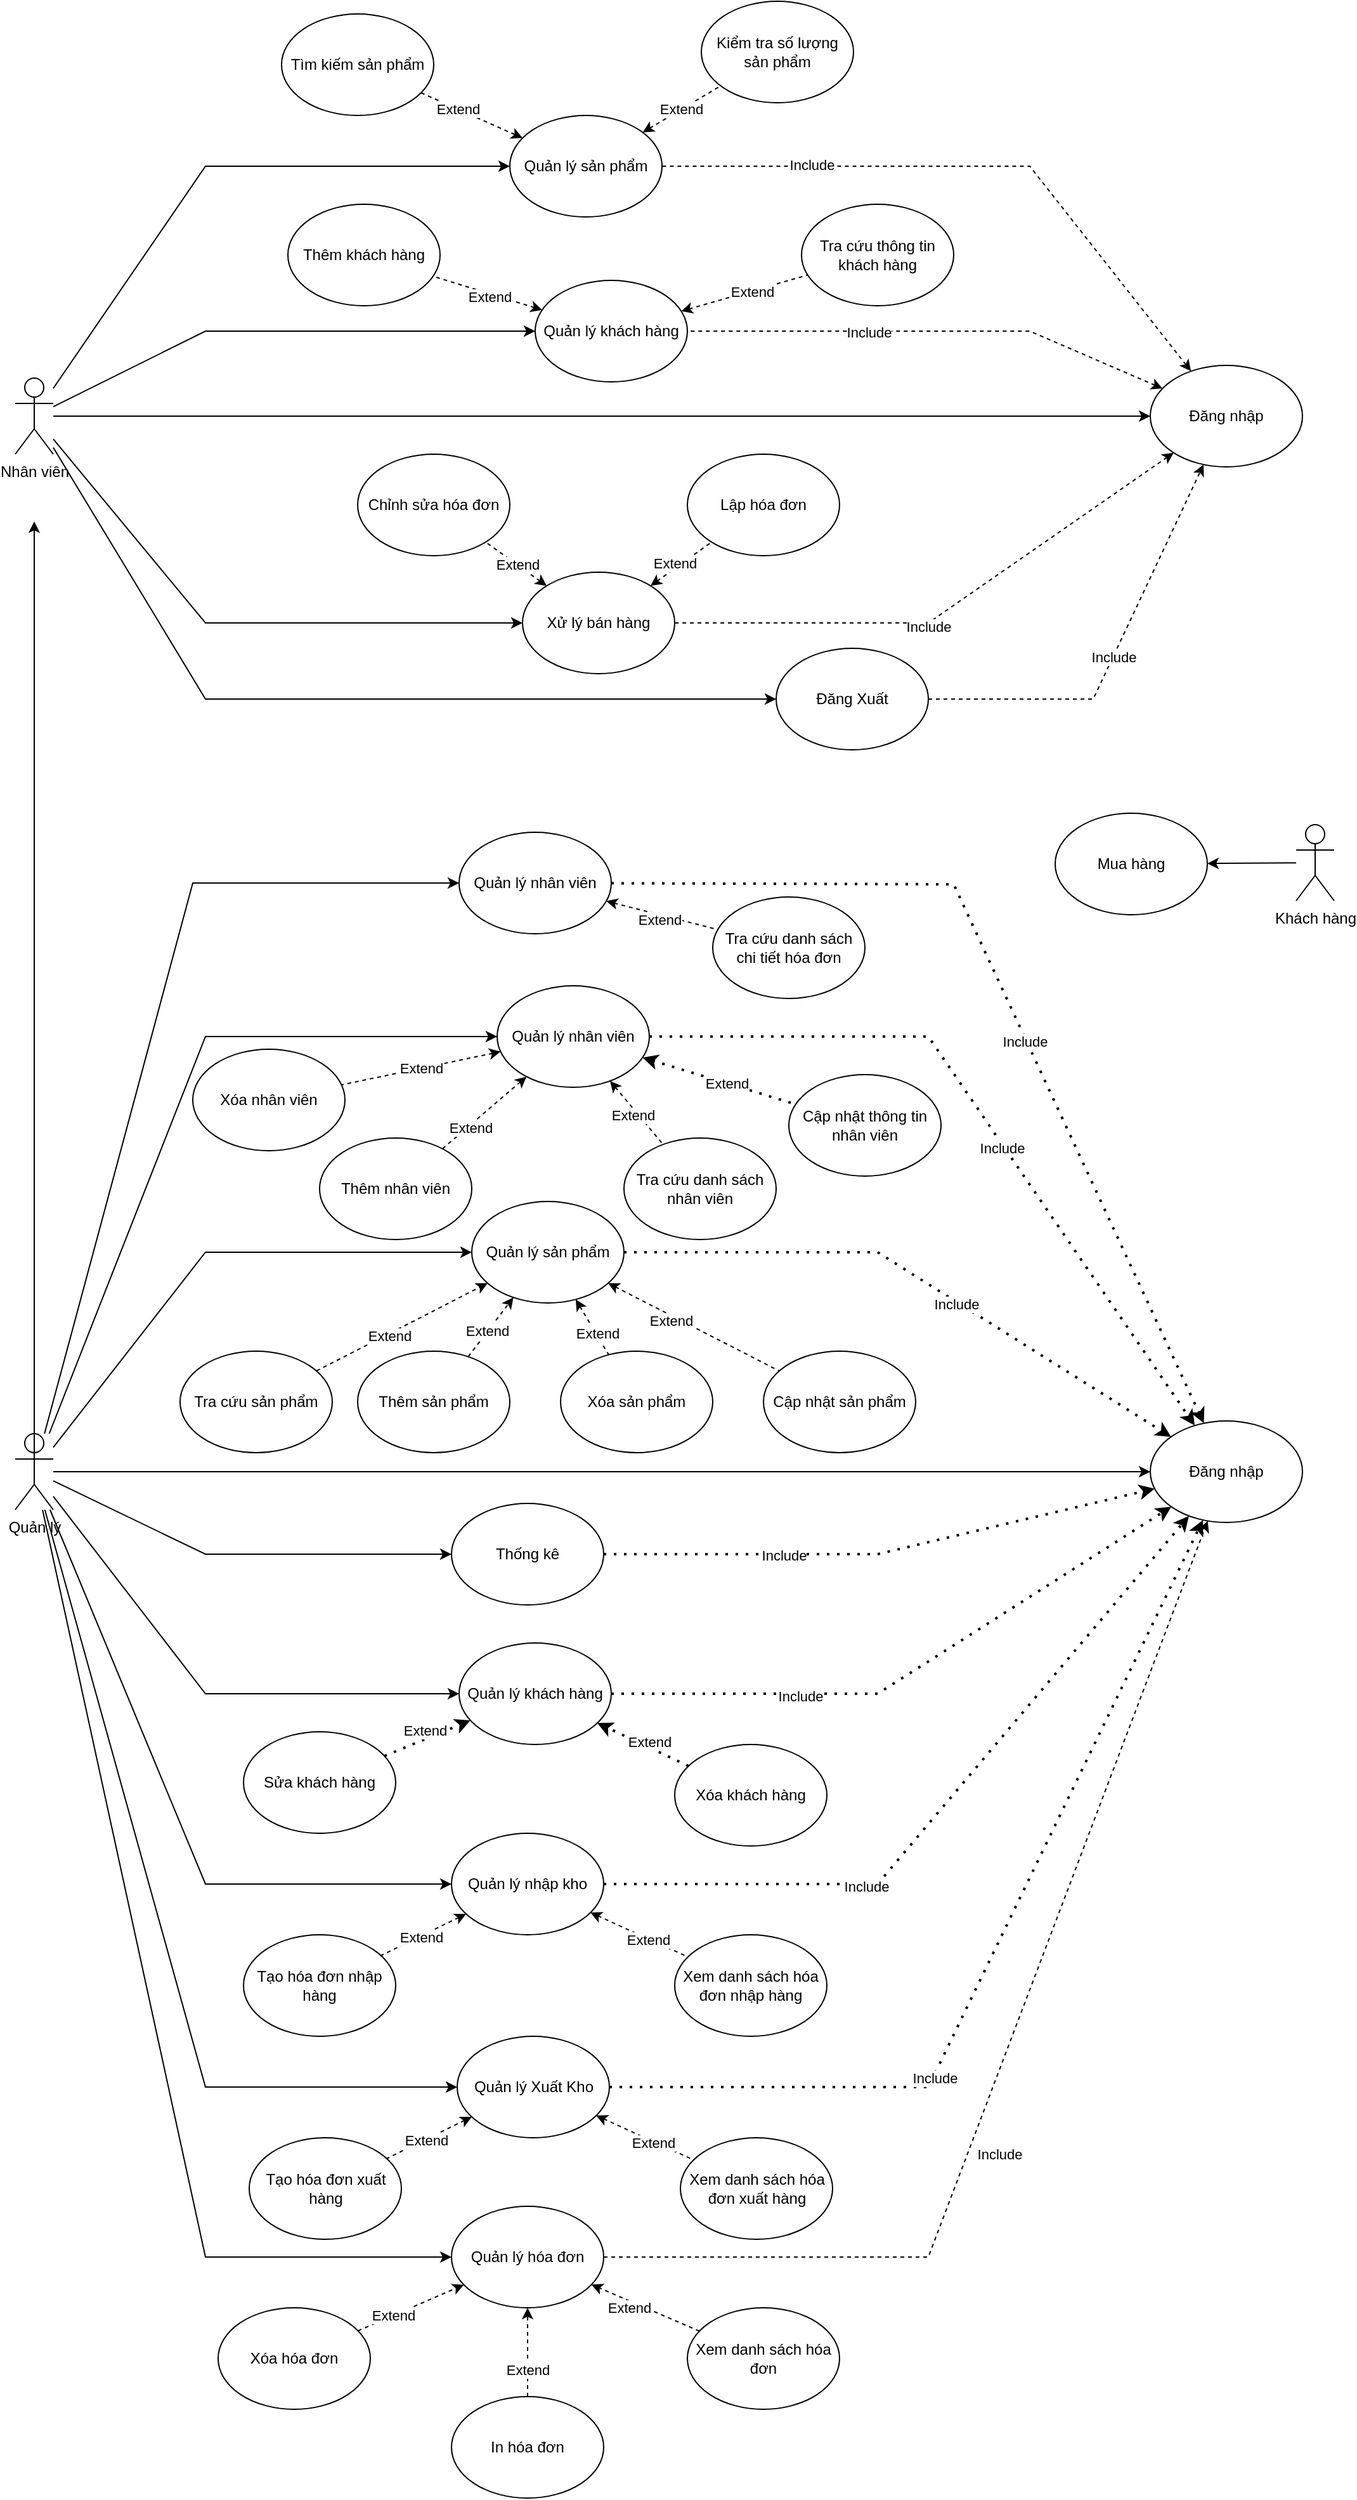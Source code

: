 <mxfile version="26.0.4">
  <diagram name="Page-1" id="F_bl2N8eSsj7aJy99ByN">
    <mxGraphModel dx="4300" dy="3170" grid="1" gridSize="10" guides="1" tooltips="1" connect="1" arrows="1" fold="1" page="1" pageScale="1" pageWidth="850" pageHeight="1100" math="0" shadow="0">
      <root>
        <mxCell id="0" />
        <mxCell id="1" parent="0" />
        <mxCell id="1cnDnwMwc_Qfs5VOHH6G-1" value="Nhân viên" style="shape=umlActor;verticalLabelPosition=bottom;verticalAlign=top;html=1;outlineConnect=0;" parent="1" vertex="1">
          <mxGeometry x="90" y="7" width="30" height="60" as="geometry" />
        </mxCell>
        <mxCell id="1cnDnwMwc_Qfs5VOHH6G-2" value="Quản lý" style="shape=umlActor;verticalLabelPosition=bottom;verticalAlign=top;html=1;outlineConnect=0;" parent="1" vertex="1">
          <mxGeometry x="90" y="839" width="30" height="60" as="geometry" />
        </mxCell>
        <mxCell id="1cnDnwMwc_Qfs5VOHH6G-3" value="Đăng nhập" style="ellipse;whiteSpace=wrap;html=1;" parent="1" vertex="1">
          <mxGeometry x="985" y="-3" width="120" height="80" as="geometry" />
        </mxCell>
        <mxCell id="1cnDnwMwc_Qfs5VOHH6G-4" value="Đăng Xuất" style="ellipse;whiteSpace=wrap;html=1;" parent="1" vertex="1">
          <mxGeometry x="690" y="220" width="120" height="80" as="geometry" />
        </mxCell>
        <mxCell id="1cnDnwMwc_Qfs5VOHH6G-5" value="" style="endArrow=classic;html=1;rounded=0;" parent="1" edge="1">
          <mxGeometry width="50" height="50" relative="1" as="geometry">
            <mxPoint x="105" y="880" as="sourcePoint" />
            <mxPoint x="105" y="120" as="targetPoint" />
          </mxGeometry>
        </mxCell>
        <mxCell id="1cnDnwMwc_Qfs5VOHH6G-6" value="" style="endArrow=classic;html=1;rounded=0;" parent="1" source="1cnDnwMwc_Qfs5VOHH6G-1" target="1cnDnwMwc_Qfs5VOHH6G-3" edge="1">
          <mxGeometry width="50" height="50" relative="1" as="geometry">
            <mxPoint x="180" y="160" as="sourcePoint" />
            <mxPoint x="870.972" y="7.169" as="targetPoint" />
            <Array as="points" />
          </mxGeometry>
        </mxCell>
        <mxCell id="1cnDnwMwc_Qfs5VOHH6G-7" value="" style="endArrow=classic;html=1;rounded=0;" parent="1" source="1cnDnwMwc_Qfs5VOHH6G-1" target="1cnDnwMwc_Qfs5VOHH6G-4" edge="1">
          <mxGeometry width="50" height="50" relative="1" as="geometry">
            <mxPoint x="150" y="210" as="sourcePoint" />
            <mxPoint x="202.591" y="170.432" as="targetPoint" />
            <Array as="points">
              <mxPoint x="240" y="260" />
            </Array>
          </mxGeometry>
        </mxCell>
        <mxCell id="1cnDnwMwc_Qfs5VOHH6G-8" value="Quản lý sản phẩm" style="ellipse;whiteSpace=wrap;html=1;" parent="1" vertex="1">
          <mxGeometry x="480" y="-200" width="120" height="80" as="geometry" />
        </mxCell>
        <mxCell id="1cnDnwMwc_Qfs5VOHH6G-9" value="" style="endArrow=classic;html=1;rounded=0;" parent="1" source="1cnDnwMwc_Qfs5VOHH6G-1" target="1cnDnwMwc_Qfs5VOHH6G-8" edge="1">
          <mxGeometry width="50" height="50" relative="1" as="geometry">
            <mxPoint x="130" y="106" as="sourcePoint" />
            <mxPoint x="344" y="54" as="targetPoint" />
            <Array as="points">
              <mxPoint x="240" y="-160" />
            </Array>
          </mxGeometry>
        </mxCell>
        <mxCell id="1cnDnwMwc_Qfs5VOHH6G-10" value="Tìm kiếm sản phẩm" style="ellipse;whiteSpace=wrap;html=1;" parent="1" vertex="1">
          <mxGeometry x="300" y="-280" width="120" height="80" as="geometry" />
        </mxCell>
        <mxCell id="1cnDnwMwc_Qfs5VOHH6G-11" value="Kiểm tra số lượng sản phẩm" style="ellipse;whiteSpace=wrap;html=1;" parent="1" vertex="1">
          <mxGeometry x="631" y="-290" width="120" height="80" as="geometry" />
        </mxCell>
        <mxCell id="1cnDnwMwc_Qfs5VOHH6G-13" value="" style="endArrow=classic;dashed=1;html=1;rounded=0;startArrow=none;startFill=0;endFill=1;" parent="1" source="1cnDnwMwc_Qfs5VOHH6G-10" target="1cnDnwMwc_Qfs5VOHH6G-8" edge="1">
          <mxGeometry width="50" height="50" relative="1" as="geometry">
            <mxPoint x="220" y="-124" as="sourcePoint" />
            <mxPoint x="270" y="-174" as="targetPoint" />
          </mxGeometry>
        </mxCell>
        <mxCell id="k7li9HVvWUcfOC_udOQU-1" value="Extend" style="edgeLabel;html=1;align=center;verticalAlign=middle;resizable=0;points=[];" parent="1cnDnwMwc_Qfs5VOHH6G-13" vertex="1" connectable="0">
          <mxGeometry x="-0.319" relative="1" as="geometry">
            <mxPoint x="1" as="offset" />
          </mxGeometry>
        </mxCell>
        <mxCell id="1cnDnwMwc_Qfs5VOHH6G-14" value="Extend" style="endArrow=none;dashed=1;html=1;rounded=0;startArrow=classic;startFill=1;" parent="1" source="1cnDnwMwc_Qfs5VOHH6G-8" target="1cnDnwMwc_Qfs5VOHH6G-11" edge="1">
          <mxGeometry x="-0.013" width="50" height="50" relative="1" as="geometry">
            <mxPoint x="460" y="-194" as="sourcePoint" />
            <mxPoint x="610.927" y="-392.052" as="targetPoint" />
            <mxPoint as="offset" />
          </mxGeometry>
        </mxCell>
        <mxCell id="1cnDnwMwc_Qfs5VOHH6G-15" value="Quản lý khách hàng" style="ellipse;whiteSpace=wrap;html=1;" parent="1" vertex="1">
          <mxGeometry x="500" y="-70" width="120" height="80" as="geometry" />
        </mxCell>
        <mxCell id="1cnDnwMwc_Qfs5VOHH6G-16" value="" style="endArrow=classic;html=1;rounded=0;" parent="1" source="1cnDnwMwc_Qfs5VOHH6G-1" target="1cnDnwMwc_Qfs5VOHH6G-15" edge="1">
          <mxGeometry width="50" height="50" relative="1" as="geometry">
            <mxPoint x="280" y="30" as="sourcePoint" />
            <mxPoint x="330" y="-20" as="targetPoint" />
            <Array as="points">
              <mxPoint x="240" y="-30" />
            </Array>
          </mxGeometry>
        </mxCell>
        <mxCell id="1cnDnwMwc_Qfs5VOHH6G-17" value="Xử lý bán hàng" style="ellipse;whiteSpace=wrap;html=1;" parent="1" vertex="1">
          <mxGeometry x="490" y="160" width="120" height="80" as="geometry" />
        </mxCell>
        <mxCell id="1cnDnwMwc_Qfs5VOHH6G-18" value="" style="endArrow=classic;html=1;rounded=0;" parent="1" source="1cnDnwMwc_Qfs5VOHH6G-1" target="1cnDnwMwc_Qfs5VOHH6G-17" edge="1">
          <mxGeometry width="50" height="50" relative="1" as="geometry">
            <mxPoint x="350" y="50" as="sourcePoint" />
            <mxPoint x="400" as="targetPoint" />
            <Array as="points">
              <mxPoint x="240" y="200" />
            </Array>
          </mxGeometry>
        </mxCell>
        <mxCell id="1cnDnwMwc_Qfs5VOHH6G-19" value="Thêm khách hàng" style="ellipse;whiteSpace=wrap;html=1;" parent="1" vertex="1">
          <mxGeometry x="305" y="-130" width="120" height="80" as="geometry" />
        </mxCell>
        <mxCell id="1cnDnwMwc_Qfs5VOHH6G-20" value="" style="endArrow=none;dashed=1;html=1;rounded=0;startArrow=classic;startFill=1;" parent="1" source="1cnDnwMwc_Qfs5VOHH6G-15" target="1cnDnwMwc_Qfs5VOHH6G-19" edge="1">
          <mxGeometry width="50" height="50" relative="1" as="geometry">
            <mxPoint x="640" y="-124" as="sourcePoint" />
            <mxPoint x="710.711" y="-174" as="targetPoint" />
          </mxGeometry>
        </mxCell>
        <mxCell id="k7li9HVvWUcfOC_udOQU-4" value="Extend" style="edgeLabel;html=1;align=center;verticalAlign=middle;resizable=0;points=[];" parent="1cnDnwMwc_Qfs5VOHH6G-20" vertex="1" connectable="0">
          <mxGeometry x="-0.042" y="2" relative="1" as="geometry">
            <mxPoint as="offset" />
          </mxGeometry>
        </mxCell>
        <mxCell id="1cnDnwMwc_Qfs5VOHH6G-21" value="Tra cứu thông tin khách hàng" style="ellipse;whiteSpace=wrap;html=1;" parent="1" vertex="1">
          <mxGeometry x="710" y="-130" width="120" height="80" as="geometry" />
        </mxCell>
        <mxCell id="1cnDnwMwc_Qfs5VOHH6G-23" value="" style="endArrow=none;dashed=1;html=1;rounded=0;startArrow=classic;startFill=1;" parent="1" source="1cnDnwMwc_Qfs5VOHH6G-15" target="1cnDnwMwc_Qfs5VOHH6G-21" edge="1">
          <mxGeometry width="50" height="50" relative="1" as="geometry">
            <mxPoint x="520" y="-64" as="sourcePoint" />
            <mxPoint x="570" y="-114" as="targetPoint" />
          </mxGeometry>
        </mxCell>
        <mxCell id="k7li9HVvWUcfOC_udOQU-3" value="Extend" style="edgeLabel;html=1;align=center;verticalAlign=middle;resizable=0;points=[];" parent="1cnDnwMwc_Qfs5VOHH6G-23" vertex="1" connectable="0">
          <mxGeometry x="0.106" relative="1" as="geometry">
            <mxPoint as="offset" />
          </mxGeometry>
        </mxCell>
        <mxCell id="1cnDnwMwc_Qfs5VOHH6G-24" value="Lập hóa đơn" style="ellipse;whiteSpace=wrap;html=1;" parent="1" vertex="1">
          <mxGeometry x="620" y="67" width="120" height="80" as="geometry" />
        </mxCell>
        <mxCell id="1cnDnwMwc_Qfs5VOHH6G-25" value="" style="endArrow=none;dashed=1;html=1;rounded=0;startArrow=classic;startFill=1;" parent="1" source="1cnDnwMwc_Qfs5VOHH6G-17" target="1cnDnwMwc_Qfs5VOHH6G-24" edge="1">
          <mxGeometry width="50" height="50" relative="1" as="geometry">
            <mxPoint x="700.001" y="-67.46" as="sourcePoint" />
            <mxPoint x="639.37" y="-14" as="targetPoint" />
          </mxGeometry>
        </mxCell>
        <mxCell id="k7li9HVvWUcfOC_udOQU-5" value="Extend" style="edgeLabel;html=1;align=center;verticalAlign=middle;resizable=0;points=[];" parent="1cnDnwMwc_Qfs5VOHH6G-25" vertex="1" connectable="0">
          <mxGeometry x="-0.142" y="4" relative="1" as="geometry">
            <mxPoint as="offset" />
          </mxGeometry>
        </mxCell>
        <mxCell id="1cnDnwMwc_Qfs5VOHH6G-26" value="Chỉnh sửa hóa đơn" style="ellipse;whiteSpace=wrap;html=1;" parent="1" vertex="1">
          <mxGeometry x="360" y="67" width="120" height="80" as="geometry" />
        </mxCell>
        <mxCell id="1cnDnwMwc_Qfs5VOHH6G-27" value="" style="endArrow=none;dashed=1;html=1;rounded=0;startArrow=classic;startFill=1;" parent="1" source="1cnDnwMwc_Qfs5VOHH6G-17" target="1cnDnwMwc_Qfs5VOHH6G-26" edge="1">
          <mxGeometry width="50" height="50" relative="1" as="geometry">
            <mxPoint x="680" y="40" as="sourcePoint" />
            <mxPoint x="665.201" y="138.968" as="targetPoint" />
          </mxGeometry>
        </mxCell>
        <mxCell id="k7li9HVvWUcfOC_udOQU-6" value="Extend" style="edgeLabel;html=1;align=center;verticalAlign=middle;resizable=0;points=[];" parent="1cnDnwMwc_Qfs5VOHH6G-27" vertex="1" connectable="0">
          <mxGeometry x="-0.045" relative="1" as="geometry">
            <mxPoint as="offset" />
          </mxGeometry>
        </mxCell>
        <mxCell id="1cnDnwMwc_Qfs5VOHH6G-28" value="" style="endArrow=none;dashed=1;html=1;rounded=0;startArrow=classic;startFill=1;" parent="1" source="1cnDnwMwc_Qfs5VOHH6G-3" target="1cnDnwMwc_Qfs5VOHH6G-8" edge="1">
          <mxGeometry width="50" height="50" relative="1" as="geometry">
            <mxPoint x="894" y="-45" as="sourcePoint" />
            <mxPoint x="480" y="-64" as="targetPoint" />
            <Array as="points">
              <mxPoint x="890" y="-160" />
            </Array>
          </mxGeometry>
        </mxCell>
        <mxCell id="k7li9HVvWUcfOC_udOQU-43" value="Include" style="edgeLabel;html=1;align=center;verticalAlign=middle;resizable=0;points=[];" parent="1cnDnwMwc_Qfs5VOHH6G-28" vertex="1" connectable="0">
          <mxGeometry x="0.523" y="-1" relative="1" as="geometry">
            <mxPoint as="offset" />
          </mxGeometry>
        </mxCell>
        <mxCell id="1cnDnwMwc_Qfs5VOHH6G-29" value="" style="endArrow=none;dashed=1;html=1;rounded=0;startArrow=classic;startFill=1;" parent="1" source="1cnDnwMwc_Qfs5VOHH6G-3" target="1cnDnwMwc_Qfs5VOHH6G-15" edge="1">
          <mxGeometry width="50" height="50" relative="1" as="geometry">
            <mxPoint x="870.021" y="-65.052" as="sourcePoint" />
            <mxPoint x="570" y="-94" as="targetPoint" />
            <Array as="points">
              <mxPoint x="890" y="-30" />
            </Array>
          </mxGeometry>
        </mxCell>
        <mxCell id="k7li9HVvWUcfOC_udOQU-42" value="Include" style="edgeLabel;html=1;align=center;verticalAlign=middle;resizable=0;points=[];" parent="1cnDnwMwc_Qfs5VOHH6G-29" vertex="1" connectable="0">
          <mxGeometry x="0.257" y="1" relative="1" as="geometry">
            <mxPoint as="offset" />
          </mxGeometry>
        </mxCell>
        <mxCell id="1cnDnwMwc_Qfs5VOHH6G-30" value="" style="endArrow=none;dashed=1;html=1;rounded=0;endFill=0;startArrow=classic;startFill=1;" parent="1" source="1cnDnwMwc_Qfs5VOHH6G-3" target="1cnDnwMwc_Qfs5VOHH6G-17" edge="1">
          <mxGeometry width="50" height="50" relative="1" as="geometry">
            <mxPoint x="874.329" y="1.918" as="sourcePoint" />
            <mxPoint x="560" y="-44" as="targetPoint" />
            <Array as="points">
              <mxPoint x="810" y="200" />
            </Array>
          </mxGeometry>
        </mxCell>
        <mxCell id="k7li9HVvWUcfOC_udOQU-44" value="Include" style="edgeLabel;html=1;align=center;verticalAlign=middle;resizable=0;points=[];" parent="1cnDnwMwc_Qfs5VOHH6G-30" vertex="1" connectable="0">
          <mxGeometry x="0.085" y="3" relative="1" as="geometry">
            <mxPoint as="offset" />
          </mxGeometry>
        </mxCell>
        <mxCell id="1cnDnwMwc_Qfs5VOHH6G-31" value="Quản lý sản phẩm" style="ellipse;whiteSpace=wrap;html=1;" parent="1" vertex="1">
          <mxGeometry x="450" y="656" width="120" height="80" as="geometry" />
        </mxCell>
        <mxCell id="1cnDnwMwc_Qfs5VOHH6G-32" value="" style="endArrow=classic;html=1;rounded=0;" parent="1" source="1cnDnwMwc_Qfs5VOHH6G-2" target="1cnDnwMwc_Qfs5VOHH6G-31" edge="1">
          <mxGeometry width="50" height="50" relative="1" as="geometry">
            <mxPoint x="170" y="844" as="sourcePoint" />
            <mxPoint x="220" y="794" as="targetPoint" />
            <Array as="points">
              <mxPoint x="240" y="696" />
            </Array>
          </mxGeometry>
        </mxCell>
        <mxCell id="1cnDnwMwc_Qfs5VOHH6G-34" value="" style="endArrow=classic;html=1;rounded=0;" parent="1" source="1cnDnwMwc_Qfs5VOHH6G-2" target="1cnDnwMwc_Qfs5VOHH6G-45" edge="1">
          <mxGeometry width="50" height="50" relative="1" as="geometry">
            <mxPoint x="270" y="930" as="sourcePoint" />
            <mxPoint x="358.87" y="774.931" as="targetPoint" />
            <Array as="points">
              <mxPoint x="240" y="934" />
            </Array>
          </mxGeometry>
        </mxCell>
        <mxCell id="1cnDnwMwc_Qfs5VOHH6G-35" value="Đăng nhập" style="ellipse;whiteSpace=wrap;html=1;" parent="1" vertex="1">
          <mxGeometry x="985" y="829" width="120" height="80" as="geometry" />
        </mxCell>
        <mxCell id="1cnDnwMwc_Qfs5VOHH6G-36" value="" style="endArrow=classic;html=1;rounded=0;" parent="1" source="1cnDnwMwc_Qfs5VOHH6G-2" target="1cnDnwMwc_Qfs5VOHH6G-35" edge="1">
          <mxGeometry width="50" height="50" relative="1" as="geometry">
            <mxPoint x="140" y="874" as="sourcePoint" />
            <mxPoint x="960" y="869" as="targetPoint" />
            <Array as="points" />
          </mxGeometry>
        </mxCell>
        <mxCell id="1cnDnwMwc_Qfs5VOHH6G-37" value="Thêm sản phẩm" style="ellipse;whiteSpace=wrap;html=1;" parent="1" vertex="1">
          <mxGeometry x="360" y="774" width="120" height="80" as="geometry" />
        </mxCell>
        <mxCell id="1cnDnwMwc_Qfs5VOHH6G-38" value="Xóa sản phẩm" style="ellipse;whiteSpace=wrap;html=1;" parent="1" vertex="1">
          <mxGeometry x="520" y="774" width="120" height="80" as="geometry" />
        </mxCell>
        <mxCell id="1cnDnwMwc_Qfs5VOHH6G-39" value="Cập nhật sản phẩm" style="ellipse;whiteSpace=wrap;html=1;" parent="1" vertex="1">
          <mxGeometry x="680" y="774" width="120" height="80" as="geometry" />
        </mxCell>
        <mxCell id="1cnDnwMwc_Qfs5VOHH6G-40" value="Tra cứu sản phẩm" style="ellipse;whiteSpace=wrap;html=1;" parent="1" vertex="1">
          <mxGeometry x="220" y="774" width="120" height="80" as="geometry" />
        </mxCell>
        <mxCell id="1cnDnwMwc_Qfs5VOHH6G-41" value="" style="endArrow=classic;dashed=1;html=1;rounded=0;endFill=1;" parent="1" source="1cnDnwMwc_Qfs5VOHH6G-40" target="1cnDnwMwc_Qfs5VOHH6G-31" edge="1">
          <mxGeometry width="50" height="50" relative="1" as="geometry">
            <mxPoint x="200" y="774" as="sourcePoint" />
            <mxPoint x="250" y="724" as="targetPoint" />
          </mxGeometry>
        </mxCell>
        <mxCell id="k7li9HVvWUcfOC_udOQU-10" value="Extend" style="edgeLabel;html=1;align=center;verticalAlign=middle;resizable=0;points=[];" parent="1cnDnwMwc_Qfs5VOHH6G-41" vertex="1" connectable="0">
          <mxGeometry x="-0.159" y="-1" relative="1" as="geometry">
            <mxPoint as="offset" />
          </mxGeometry>
        </mxCell>
        <mxCell id="1cnDnwMwc_Qfs5VOHH6G-42" value="" style="endArrow=classic;dashed=1;html=1;rounded=0;endFill=1;" parent="1" source="1cnDnwMwc_Qfs5VOHH6G-37" target="1cnDnwMwc_Qfs5VOHH6G-31" edge="1">
          <mxGeometry width="50" height="50" relative="1" as="geometry">
            <mxPoint x="270" y="684" as="sourcePoint" />
            <mxPoint x="320" y="634" as="targetPoint" />
          </mxGeometry>
        </mxCell>
        <mxCell id="k7li9HVvWUcfOC_udOQU-7" value="Extend" style="edgeLabel;html=1;align=center;verticalAlign=middle;resizable=0;points=[];" parent="1cnDnwMwc_Qfs5VOHH6G-42" vertex="1" connectable="0">
          <mxGeometry x="-0.132" y="1" relative="1" as="geometry">
            <mxPoint as="offset" />
          </mxGeometry>
        </mxCell>
        <mxCell id="1cnDnwMwc_Qfs5VOHH6G-43" value="" style="endArrow=none;dashed=1;html=1;rounded=0;endFill=0;startArrow=classic;startFill=1;" parent="1" source="1cnDnwMwc_Qfs5VOHH6G-31" target="1cnDnwMwc_Qfs5VOHH6G-38" edge="1">
          <mxGeometry width="50" height="50" relative="1" as="geometry">
            <mxPoint x="420" y="564" as="sourcePoint" />
            <mxPoint x="470" y="514" as="targetPoint" />
          </mxGeometry>
        </mxCell>
        <mxCell id="k7li9HVvWUcfOC_udOQU-9" value="Extend" style="edgeLabel;html=1;align=center;verticalAlign=middle;resizable=0;points=[];" parent="1cnDnwMwc_Qfs5VOHH6G-43" vertex="1" connectable="0">
          <mxGeometry x="0.237" y="1" relative="1" as="geometry">
            <mxPoint as="offset" />
          </mxGeometry>
        </mxCell>
        <mxCell id="1cnDnwMwc_Qfs5VOHH6G-44" value="" style="endArrow=none;dashed=1;html=1;rounded=0;endFill=0;startArrow=classic;startFill=1;" parent="1" source="1cnDnwMwc_Qfs5VOHH6G-31" target="1cnDnwMwc_Qfs5VOHH6G-39" edge="1">
          <mxGeometry width="50" height="50" relative="1" as="geometry">
            <mxPoint x="550" y="754" as="sourcePoint" />
            <mxPoint x="600" y="704" as="targetPoint" />
          </mxGeometry>
        </mxCell>
        <mxCell id="k7li9HVvWUcfOC_udOQU-8" value="Extend" style="edgeLabel;html=1;align=center;verticalAlign=middle;resizable=0;points=[];" parent="1cnDnwMwc_Qfs5VOHH6G-44" vertex="1" connectable="0">
          <mxGeometry x="-0.242" y="-4" relative="1" as="geometry">
            <mxPoint as="offset" />
          </mxGeometry>
        </mxCell>
        <mxCell id="1cnDnwMwc_Qfs5VOHH6G-45" value="Thống kê" style="ellipse;whiteSpace=wrap;html=1;" parent="1" vertex="1">
          <mxGeometry x="434" y="894" width="120" height="80" as="geometry" />
        </mxCell>
        <mxCell id="1cnDnwMwc_Qfs5VOHH6G-47" value="" style="endArrow=classic;dashed=1;html=1;dashPattern=1 3;strokeWidth=2;rounded=0;endFill=1;" parent="1" source="1cnDnwMwc_Qfs5VOHH6G-31" target="1cnDnwMwc_Qfs5VOHH6G-35" edge="1">
          <mxGeometry width="50" height="50" relative="1" as="geometry">
            <mxPoint x="510" y="794" as="sourcePoint" />
            <mxPoint x="985.29" y="836.373" as="targetPoint" />
            <Array as="points">
              <mxPoint x="770" y="696" />
            </Array>
          </mxGeometry>
        </mxCell>
        <mxCell id="k7li9HVvWUcfOC_udOQU-40" value="Include" style="edgeLabel;html=1;align=center;verticalAlign=middle;resizable=0;points=[];" parent="1cnDnwMwc_Qfs5VOHH6G-47" vertex="1" connectable="0">
          <mxGeometry x="0.157" y="-1" relative="1" as="geometry">
            <mxPoint as="offset" />
          </mxGeometry>
        </mxCell>
        <mxCell id="1cnDnwMwc_Qfs5VOHH6G-48" value="" style="endArrow=classic;dashed=1;html=1;dashPattern=1 3;strokeWidth=2;rounded=0;endFill=1;" parent="1" source="1cnDnwMwc_Qfs5VOHH6G-45" target="1cnDnwMwc_Qfs5VOHH6G-35" edge="1">
          <mxGeometry width="50" height="50" relative="1" as="geometry">
            <mxPoint x="469" y="749" as="sourcePoint" />
            <mxPoint x="964.101" y="883.534" as="targetPoint" />
            <Array as="points">
              <mxPoint x="770" y="934" />
            </Array>
          </mxGeometry>
        </mxCell>
        <mxCell id="k7li9HVvWUcfOC_udOQU-39" value="Include" style="edgeLabel;html=1;align=center;verticalAlign=middle;resizable=0;points=[];" parent="1cnDnwMwc_Qfs5VOHH6G-48" vertex="1" connectable="0">
          <mxGeometry x="-0.357" y="-1" relative="1" as="geometry">
            <mxPoint as="offset" />
          </mxGeometry>
        </mxCell>
        <mxCell id="1cnDnwMwc_Qfs5VOHH6G-49" value="Quản lý khách hàng" style="ellipse;whiteSpace=wrap;html=1;" parent="1" vertex="1">
          <mxGeometry x="440" y="1004" width="120" height="80" as="geometry" />
        </mxCell>
        <mxCell id="1cnDnwMwc_Qfs5VOHH6G-52" value="" style="endArrow=classic;html=1;rounded=0;" parent="1" source="1cnDnwMwc_Qfs5VOHH6G-2" target="1cnDnwMwc_Qfs5VOHH6G-49" edge="1">
          <mxGeometry width="50" height="50" relative="1" as="geometry">
            <mxPoint x="200" y="990" as="sourcePoint" />
            <mxPoint x="250" y="940" as="targetPoint" />
            <Array as="points">
              <mxPoint x="240" y="1044" />
            </Array>
          </mxGeometry>
        </mxCell>
        <mxCell id="1cnDnwMwc_Qfs5VOHH6G-54" value="Xóa khách hàng" style="ellipse;whiteSpace=wrap;html=1;" parent="1" vertex="1">
          <mxGeometry x="610" y="1084" width="120" height="80" as="geometry" />
        </mxCell>
        <mxCell id="1cnDnwMwc_Qfs5VOHH6G-57" value="Sửa khách hàng" style="ellipse;whiteSpace=wrap;html=1;" parent="1" vertex="1">
          <mxGeometry x="270" y="1074" width="120" height="80" as="geometry" />
        </mxCell>
        <mxCell id="1cnDnwMwc_Qfs5VOHH6G-58" value="" style="endArrow=classic;dashed=1;html=1;dashPattern=1 3;strokeWidth=2;rounded=0;startArrow=none;startFill=0;endFill=1;" parent="1" source="1cnDnwMwc_Qfs5VOHH6G-54" target="1cnDnwMwc_Qfs5VOHH6G-49" edge="1">
          <mxGeometry width="50" height="50" relative="1" as="geometry">
            <mxPoint x="489" y="1038" as="sourcePoint" />
            <mxPoint x="451" y="1080" as="targetPoint" />
          </mxGeometry>
        </mxCell>
        <mxCell id="k7li9HVvWUcfOC_udOQU-27" value="Extend" style="edgeLabel;html=1;align=center;verticalAlign=middle;resizable=0;points=[];" parent="1cnDnwMwc_Qfs5VOHH6G-58" vertex="1" connectable="0">
          <mxGeometry x="-0.056" y="-4" relative="1" as="geometry">
            <mxPoint x="1" as="offset" />
          </mxGeometry>
        </mxCell>
        <mxCell id="1cnDnwMwc_Qfs5VOHH6G-59" value="" style="endArrow=classic;dashed=1;html=1;dashPattern=1 3;strokeWidth=2;rounded=0;endFill=1;" parent="1" source="1cnDnwMwc_Qfs5VOHH6G-57" target="1cnDnwMwc_Qfs5VOHH6G-49" edge="1">
          <mxGeometry width="50" height="50" relative="1" as="geometry">
            <mxPoint x="499" y="1048" as="sourcePoint" />
            <mxPoint x="461" y="1090" as="targetPoint" />
          </mxGeometry>
        </mxCell>
        <mxCell id="k7li9HVvWUcfOC_udOQU-26" value="Extend" style="edgeLabel;html=1;align=center;verticalAlign=middle;resizable=0;points=[];" parent="1cnDnwMwc_Qfs5VOHH6G-59" vertex="1" connectable="0">
          <mxGeometry x="0.264" relative="1" as="geometry">
            <mxPoint x="-11" y="-3" as="offset" />
          </mxGeometry>
        </mxCell>
        <mxCell id="1cnDnwMwc_Qfs5VOHH6G-62" value="" style="endArrow=classic;dashed=1;html=1;dashPattern=1 3;strokeWidth=2;rounded=0;startArrow=none;startFill=0;endFill=1;" parent="1" source="1cnDnwMwc_Qfs5VOHH6G-49" target="1cnDnwMwc_Qfs5VOHH6G-35" edge="1">
          <mxGeometry width="50" height="50" relative="1" as="geometry">
            <mxPoint x="660" y="1074" as="sourcePoint" />
            <mxPoint x="978.621" y="897.966" as="targetPoint" />
            <Array as="points">
              <mxPoint x="770" y="1044" />
            </Array>
          </mxGeometry>
        </mxCell>
        <mxCell id="k7li9HVvWUcfOC_udOQU-38" value="Include" style="edgeLabel;html=1;align=center;verticalAlign=middle;resizable=0;points=[];" parent="1cnDnwMwc_Qfs5VOHH6G-62" vertex="1" connectable="0">
          <mxGeometry x="-0.387" y="-2" relative="1" as="geometry">
            <mxPoint as="offset" />
          </mxGeometry>
        </mxCell>
        <mxCell id="1cnDnwMwc_Qfs5VOHH6G-63" value="Quản lý nhập kho" style="ellipse;whiteSpace=wrap;html=1;" parent="1" vertex="1">
          <mxGeometry x="434" y="1154" width="120" height="80" as="geometry" />
        </mxCell>
        <mxCell id="1cnDnwMwc_Qfs5VOHH6G-68" value="" style="endArrow=classic;html=1;rounded=0;" parent="1" source="1cnDnwMwc_Qfs5VOHH6G-2" target="1cnDnwMwc_Qfs5VOHH6G-63" edge="1">
          <mxGeometry width="50" height="50" relative="1" as="geometry">
            <mxPoint x="140" y="1060" as="sourcePoint" />
            <mxPoint x="190" y="1010" as="targetPoint" />
            <Array as="points">
              <mxPoint x="240" y="1194" />
            </Array>
          </mxGeometry>
        </mxCell>
        <mxCell id="1cnDnwMwc_Qfs5VOHH6G-69" value="Quản lý hóa đơn" style="ellipse;whiteSpace=wrap;html=1;" parent="1" vertex="1">
          <mxGeometry x="434" y="1448" width="120" height="80" as="geometry" />
        </mxCell>
        <mxCell id="1cnDnwMwc_Qfs5VOHH6G-70" value="" style="endArrow=classic;html=1;rounded=0;" parent="1" source="1cnDnwMwc_Qfs5VOHH6G-2" target="1cnDnwMwc_Qfs5VOHH6G-69" edge="1">
          <mxGeometry width="50" height="50" relative="1" as="geometry">
            <mxPoint x="130" y="902" as="sourcePoint" />
            <mxPoint x="398" y="1138" as="targetPoint" />
            <Array as="points">
              <mxPoint x="240" y="1488" />
            </Array>
          </mxGeometry>
        </mxCell>
        <mxCell id="1cnDnwMwc_Qfs5VOHH6G-71" value="Xóa hóa đơn" style="ellipse;whiteSpace=wrap;html=1;" parent="1" vertex="1">
          <mxGeometry x="250" y="1528" width="120" height="80" as="geometry" />
        </mxCell>
        <mxCell id="1cnDnwMwc_Qfs5VOHH6G-72" value="In hóa đơn" style="ellipse;whiteSpace=wrap;html=1;" parent="1" vertex="1">
          <mxGeometry x="434" y="1598" width="120" height="80" as="geometry" />
        </mxCell>
        <mxCell id="1cnDnwMwc_Qfs5VOHH6G-73" value="Xem danh sách hóa đơn" style="ellipse;whiteSpace=wrap;html=1;" parent="1" vertex="1">
          <mxGeometry x="620" y="1528" width="120" height="80" as="geometry" />
        </mxCell>
        <mxCell id="1cnDnwMwc_Qfs5VOHH6G-74" value="" style="endArrow=classic;dashed=1;html=1;rounded=0;startArrow=none;startFill=0;endFill=1;" parent="1" source="1cnDnwMwc_Qfs5VOHH6G-71" target="1cnDnwMwc_Qfs5VOHH6G-69" edge="1">
          <mxGeometry width="50" height="50" relative="1" as="geometry">
            <mxPoint x="300" y="1503" as="sourcePoint" />
            <mxPoint x="350" y="1453" as="targetPoint" />
          </mxGeometry>
        </mxCell>
        <mxCell id="k7li9HVvWUcfOC_udOQU-30" value="Extend" style="edgeLabel;html=1;align=center;verticalAlign=middle;resizable=0;points=[];" parent="1cnDnwMwc_Qfs5VOHH6G-74" vertex="1" connectable="0">
          <mxGeometry x="-0.344" y="1" relative="1" as="geometry">
            <mxPoint as="offset" />
          </mxGeometry>
        </mxCell>
        <mxCell id="1cnDnwMwc_Qfs5VOHH6G-75" value="" style="endArrow=classic;dashed=1;html=1;rounded=0;endFill=1;" parent="1" source="1cnDnwMwc_Qfs5VOHH6G-72" target="1cnDnwMwc_Qfs5VOHH6G-69" edge="1">
          <mxGeometry width="50" height="50" relative="1" as="geometry">
            <mxPoint x="510" y="1493" as="sourcePoint" />
            <mxPoint x="560" y="1443" as="targetPoint" />
          </mxGeometry>
        </mxCell>
        <mxCell id="k7li9HVvWUcfOC_udOQU-31" value="Extend" style="edgeLabel;html=1;align=center;verticalAlign=middle;resizable=0;points=[];" parent="1cnDnwMwc_Qfs5VOHH6G-75" vertex="1" connectable="0">
          <mxGeometry x="-0.397" relative="1" as="geometry">
            <mxPoint as="offset" />
          </mxGeometry>
        </mxCell>
        <mxCell id="1cnDnwMwc_Qfs5VOHH6G-76" value="" style="endArrow=classic;dashed=1;html=1;rounded=0;endFill=1;" parent="1" source="1cnDnwMwc_Qfs5VOHH6G-73" target="1cnDnwMwc_Qfs5VOHH6G-69" edge="1">
          <mxGeometry width="50" height="50" relative="1" as="geometry">
            <mxPoint x="540" y="1483" as="sourcePoint" />
            <mxPoint x="590" y="1433" as="targetPoint" />
          </mxGeometry>
        </mxCell>
        <mxCell id="k7li9HVvWUcfOC_udOQU-32" value="Extend" style="edgeLabel;html=1;align=center;verticalAlign=middle;resizable=0;points=[];" parent="1cnDnwMwc_Qfs5VOHH6G-76" vertex="1" connectable="0">
          <mxGeometry x="0.239" y="4" relative="1" as="geometry">
            <mxPoint x="-1" as="offset" />
          </mxGeometry>
        </mxCell>
        <mxCell id="1cnDnwMwc_Qfs5VOHH6G-77" value="" style="endArrow=classic;dashed=1;html=1;rounded=0;endFill=1;" parent="1" source="1cnDnwMwc_Qfs5VOHH6G-69" target="1cnDnwMwc_Qfs5VOHH6G-35" edge="1">
          <mxGeometry width="50" height="50" relative="1" as="geometry">
            <mxPoint x="570" y="1209" as="sourcePoint" />
            <mxPoint x="1006.75" y="908.013" as="targetPoint" />
            <Array as="points">
              <mxPoint x="810" y="1488" />
            </Array>
          </mxGeometry>
        </mxCell>
        <mxCell id="k7li9HVvWUcfOC_udOQU-36" value="Include" style="edgeLabel;html=1;align=center;verticalAlign=middle;resizable=0;points=[];" parent="1cnDnwMwc_Qfs5VOHH6G-77" vertex="1" connectable="0">
          <mxGeometry x="-0.332" y="-3" relative="1" as="geometry">
            <mxPoint x="40" y="-48" as="offset" />
          </mxGeometry>
        </mxCell>
        <mxCell id="1cnDnwMwc_Qfs5VOHH6G-78" value="" style="endArrow=classic;dashed=1;html=1;dashPattern=1 3;strokeWidth=2;rounded=0;endFill=1;" parent="1" source="1cnDnwMwc_Qfs5VOHH6G-63" target="1cnDnwMwc_Qfs5VOHH6G-35" edge="1">
          <mxGeometry width="50" height="50" relative="1" as="geometry">
            <mxPoint x="590" y="1134" as="sourcePoint" />
            <mxPoint x="992.621" y="904.593" as="targetPoint" />
            <Array as="points">
              <mxPoint x="770" y="1194" />
            </Array>
          </mxGeometry>
        </mxCell>
        <mxCell id="k7li9HVvWUcfOC_udOQU-37" value="Include" style="edgeLabel;html=1;align=center;verticalAlign=middle;resizable=0;points=[];" parent="1cnDnwMwc_Qfs5VOHH6G-78" vertex="1" connectable="0">
          <mxGeometry x="-0.304" y="-2" relative="1" as="geometry">
            <mxPoint x="-1" as="offset" />
          </mxGeometry>
        </mxCell>
        <mxCell id="1cnDnwMwc_Qfs5VOHH6G-79" value="Xem danh sách hóa đơn nhập hàng" style="ellipse;whiteSpace=wrap;html=1;" parent="1" vertex="1">
          <mxGeometry x="610" y="1234" width="120" height="80" as="geometry" />
        </mxCell>
        <mxCell id="1cnDnwMwc_Qfs5VOHH6G-80" value="Tạo hóa đơn nhập hàng" style="ellipse;whiteSpace=wrap;html=1;" parent="1" vertex="1">
          <mxGeometry x="270" y="1234" width="120" height="80" as="geometry" />
        </mxCell>
        <mxCell id="1cnDnwMwc_Qfs5VOHH6G-81" value="" style="endArrow=none;dashed=1;html=1;rounded=0;startArrow=classic;startFill=1;" parent="1" source="1cnDnwMwc_Qfs5VOHH6G-63" target="1cnDnwMwc_Qfs5VOHH6G-80" edge="1">
          <mxGeometry width="50" height="50" relative="1" as="geometry">
            <mxPoint x="430" y="1294" as="sourcePoint" />
            <mxPoint x="480" y="1244" as="targetPoint" />
          </mxGeometry>
        </mxCell>
        <mxCell id="k7li9HVvWUcfOC_udOQU-29" value="Extend" style="edgeLabel;html=1;align=center;verticalAlign=middle;resizable=0;points=[];" parent="1cnDnwMwc_Qfs5VOHH6G-81" vertex="1" connectable="0">
          <mxGeometry x="0.08" y="1" relative="1" as="geometry">
            <mxPoint as="offset" />
          </mxGeometry>
        </mxCell>
        <mxCell id="1cnDnwMwc_Qfs5VOHH6G-82" value="" style="endArrow=none;dashed=1;html=1;rounded=0;startArrow=classic;startFill=1;" parent="1" source="1cnDnwMwc_Qfs5VOHH6G-63" target="1cnDnwMwc_Qfs5VOHH6G-79" edge="1">
          <mxGeometry width="50" height="50" relative="1" as="geometry">
            <mxPoint x="520" y="1224" as="sourcePoint" />
            <mxPoint x="570" y="1174" as="targetPoint" />
          </mxGeometry>
        </mxCell>
        <mxCell id="k7li9HVvWUcfOC_udOQU-28" value="Extend" style="edgeLabel;html=1;align=center;verticalAlign=middle;resizable=0;points=[];" parent="1cnDnwMwc_Qfs5VOHH6G-82" vertex="1" connectable="0">
          <mxGeometry x="0.178" y="-1" relative="1" as="geometry">
            <mxPoint as="offset" />
          </mxGeometry>
        </mxCell>
        <mxCell id="k7li9HVvWUcfOC_udOQU-11" value="Quản lý nhân viên" style="ellipse;whiteSpace=wrap;html=1;" parent="1" vertex="1">
          <mxGeometry x="470" y="486" width="120" height="80" as="geometry" />
        </mxCell>
        <mxCell id="k7li9HVvWUcfOC_udOQU-12" value="Thêm nhân viên" style="ellipse;whiteSpace=wrap;html=1;" parent="1" vertex="1">
          <mxGeometry x="330" y="606" width="120" height="80" as="geometry" />
        </mxCell>
        <mxCell id="k7li9HVvWUcfOC_udOQU-13" value="" style="endArrow=classic;dashed=1;html=1;rounded=0;endFill=1;" parent="1" source="k7li9HVvWUcfOC_udOQU-12" target="k7li9HVvWUcfOC_udOQU-11" edge="1">
          <mxGeometry width="50" height="50" relative="1" as="geometry">
            <mxPoint x="330" y="544" as="sourcePoint" />
            <mxPoint x="380" y="494" as="targetPoint" />
          </mxGeometry>
        </mxCell>
        <mxCell id="k7li9HVvWUcfOC_udOQU-23" value="Extend" style="edgeLabel;html=1;align=center;verticalAlign=middle;resizable=0;points=[];" parent="k7li9HVvWUcfOC_udOQU-13" vertex="1" connectable="0">
          <mxGeometry x="-0.365" y="-2" relative="1" as="geometry">
            <mxPoint as="offset" />
          </mxGeometry>
        </mxCell>
        <mxCell id="k7li9HVvWUcfOC_udOQU-14" value="Xóa nhân viên" style="ellipse;whiteSpace=wrap;html=1;" parent="1" vertex="1">
          <mxGeometry x="230" y="536" width="120" height="80" as="geometry" />
        </mxCell>
        <mxCell id="k7li9HVvWUcfOC_udOQU-15" value="" style="endArrow=none;dashed=1;html=1;rounded=0;endFill=0;startArrow=classic;startFill=1;" parent="1" source="k7li9HVvWUcfOC_udOQU-11" target="k7li9HVvWUcfOC_udOQU-14" edge="1">
          <mxGeometry width="50" height="50" relative="1" as="geometry">
            <mxPoint x="600" y="544" as="sourcePoint" />
            <mxPoint x="650" y="494" as="targetPoint" />
          </mxGeometry>
        </mxCell>
        <mxCell id="k7li9HVvWUcfOC_udOQU-24" value="Extend" style="edgeLabel;html=1;align=center;verticalAlign=middle;resizable=0;points=[];" parent="k7li9HVvWUcfOC_udOQU-15" vertex="1" connectable="0">
          <mxGeometry x="0.007" relative="1" as="geometry">
            <mxPoint as="offset" />
          </mxGeometry>
        </mxCell>
        <mxCell id="k7li9HVvWUcfOC_udOQU-16" value="" style="endArrow=classic;html=1;rounded=0;" parent="1" source="1cnDnwMwc_Qfs5VOHH6G-2" target="k7li9HVvWUcfOC_udOQU-11" edge="1">
          <mxGeometry width="50" height="50" relative="1" as="geometry">
            <mxPoint x="200" y="650" as="sourcePoint" />
            <mxPoint x="250" y="600" as="targetPoint" />
            <Array as="points">
              <mxPoint x="240" y="526" />
            </Array>
          </mxGeometry>
        </mxCell>
        <mxCell id="k7li9HVvWUcfOC_udOQU-17" value="" style="endArrow=classic;dashed=1;html=1;dashPattern=1 3;strokeWidth=2;rounded=0;startArrow=none;startFill=0;endFill=1;" parent="1" source="k7li9HVvWUcfOC_udOQU-11" target="1cnDnwMwc_Qfs5VOHH6G-35" edge="1">
          <mxGeometry width="50" height="50" relative="1" as="geometry">
            <mxPoint x="690" y="604" as="sourcePoint" />
            <mxPoint x="999.363" y="831.441" as="targetPoint" />
            <Array as="points">
              <mxPoint x="810" y="526" />
            </Array>
          </mxGeometry>
        </mxCell>
        <mxCell id="k7li9HVvWUcfOC_udOQU-41" value="Include" style="edgeLabel;html=1;align=center;verticalAlign=middle;resizable=0;points=[];" parent="k7li9HVvWUcfOC_udOQU-17" vertex="1" connectable="0">
          <mxGeometry x="0.098" y="-2" relative="1" as="geometry">
            <mxPoint as="offset" />
          </mxGeometry>
        </mxCell>
        <mxCell id="k7li9HVvWUcfOC_udOQU-18" value="Cập nhật thông tin nhân viên" style="ellipse;whiteSpace=wrap;html=1;" parent="1" vertex="1">
          <mxGeometry x="700" y="556" width="120" height="80" as="geometry" />
        </mxCell>
        <mxCell id="k7li9HVvWUcfOC_udOQU-19" value="" style="endArrow=none;dashed=1;html=1;dashPattern=1 3;strokeWidth=2;rounded=0;startArrow=classic;startFill=1;" parent="1" source="k7li9HVvWUcfOC_udOQU-11" target="k7li9HVvWUcfOC_udOQU-18" edge="1">
          <mxGeometry width="50" height="50" relative="1" as="geometry">
            <mxPoint x="550" y="554" as="sourcePoint" />
            <mxPoint x="600" y="504" as="targetPoint" />
          </mxGeometry>
        </mxCell>
        <mxCell id="k7li9HVvWUcfOC_udOQU-22" value="Extend" style="edgeLabel;html=1;align=center;verticalAlign=middle;resizable=0;points=[];" parent="k7li9HVvWUcfOC_udOQU-19" vertex="1" connectable="0">
          <mxGeometry x="0.095" relative="1" as="geometry">
            <mxPoint as="offset" />
          </mxGeometry>
        </mxCell>
        <mxCell id="k7li9HVvWUcfOC_udOQU-20" value="Tra cứu danh sách nhân viên" style="ellipse;whiteSpace=wrap;html=1;" parent="1" vertex="1">
          <mxGeometry x="570" y="606" width="120" height="80" as="geometry" />
        </mxCell>
        <mxCell id="k7li9HVvWUcfOC_udOQU-21" value="" style="endArrow=none;dashed=1;html=1;rounded=0;endFill=0;startArrow=classic;startFill=1;" parent="1" source="k7li9HVvWUcfOC_udOQU-11" target="k7li9HVvWUcfOC_udOQU-20" edge="1">
          <mxGeometry width="50" height="50" relative="1" as="geometry">
            <mxPoint x="560" y="594" as="sourcePoint" />
            <mxPoint x="610" y="544" as="targetPoint" />
          </mxGeometry>
        </mxCell>
        <mxCell id="k7li9HVvWUcfOC_udOQU-25" value="Extend" style="edgeLabel;html=1;align=center;verticalAlign=middle;resizable=0;points=[];" parent="k7li9HVvWUcfOC_udOQU-21" vertex="1" connectable="0">
          <mxGeometry x="-0.015" y="-4" relative="1" as="geometry">
            <mxPoint as="offset" />
          </mxGeometry>
        </mxCell>
        <mxCell id="je81oIFqOfg3Zf1E2vGL-2" value="Include" style="endArrow=classic;dashed=1;html=1;rounded=0;endFill=1;" parent="1" source="1cnDnwMwc_Qfs5VOHH6G-4" target="1cnDnwMwc_Qfs5VOHH6G-3" edge="1">
          <mxGeometry width="50" height="50" relative="1" as="geometry">
            <mxPoint x="850" y="220" as="sourcePoint" />
            <mxPoint x="900" y="170" as="targetPoint" />
            <Array as="points">
              <mxPoint x="940" y="260" />
            </Array>
          </mxGeometry>
        </mxCell>
        <mxCell id="3aNjrvwN0kVDYGxAkbnn-3" value="" style="rounded=0;orthogonalLoop=1;jettySize=auto;html=1;" parent="1" source="3aNjrvwN0kVDYGxAkbnn-1" target="3aNjrvwN0kVDYGxAkbnn-2" edge="1">
          <mxGeometry relative="1" as="geometry">
            <mxPoint x="1100" y="335.176" as="sourcePoint" />
            <mxPoint x="1030" y="336" as="targetPoint" />
          </mxGeometry>
        </mxCell>
        <mxCell id="3aNjrvwN0kVDYGxAkbnn-1" value="Khách hàng" style="shape=umlActor;verticalLabelPosition=bottom;verticalAlign=top;html=1;outlineConnect=0;" parent="1" vertex="1">
          <mxGeometry x="1100" y="359" width="30" height="60" as="geometry" />
        </mxCell>
        <mxCell id="3aNjrvwN0kVDYGxAkbnn-2" value="Mua hàng" style="ellipse;whiteSpace=wrap;html=1;" parent="1" vertex="1">
          <mxGeometry x="910" y="350" width="120" height="80" as="geometry" />
        </mxCell>
        <mxCell id="zeaxc8E3Xd7LBkFSleVd-1" value="Quản lý Xuất Kho" style="ellipse;whiteSpace=wrap;html=1;" vertex="1" parent="1">
          <mxGeometry x="438.5" y="1314" width="120" height="80" as="geometry" />
        </mxCell>
        <mxCell id="zeaxc8E3Xd7LBkFSleVd-3" value="Xem danh sách hóa đơn xuất hàng" style="ellipse;whiteSpace=wrap;html=1;" vertex="1" parent="1">
          <mxGeometry x="614.5" y="1394" width="120" height="80" as="geometry" />
        </mxCell>
        <mxCell id="zeaxc8E3Xd7LBkFSleVd-4" value="Tạo hóa đơn xuất hàng" style="ellipse;whiteSpace=wrap;html=1;" vertex="1" parent="1">
          <mxGeometry x="274.5" y="1394" width="120" height="80" as="geometry" />
        </mxCell>
        <mxCell id="zeaxc8E3Xd7LBkFSleVd-5" value="" style="endArrow=none;dashed=1;html=1;rounded=0;startArrow=classic;startFill=1;" edge="1" parent="1" source="zeaxc8E3Xd7LBkFSleVd-1" target="zeaxc8E3Xd7LBkFSleVd-4">
          <mxGeometry width="50" height="50" relative="1" as="geometry">
            <mxPoint x="434.5" y="1454" as="sourcePoint" />
            <mxPoint x="484.5" y="1404" as="targetPoint" />
          </mxGeometry>
        </mxCell>
        <mxCell id="zeaxc8E3Xd7LBkFSleVd-6" value="Extend" style="edgeLabel;html=1;align=center;verticalAlign=middle;resizable=0;points=[];" vertex="1" connectable="0" parent="zeaxc8E3Xd7LBkFSleVd-5">
          <mxGeometry x="0.08" y="1" relative="1" as="geometry">
            <mxPoint as="offset" />
          </mxGeometry>
        </mxCell>
        <mxCell id="zeaxc8E3Xd7LBkFSleVd-7" value="" style="endArrow=none;dashed=1;html=1;rounded=0;startArrow=classic;startFill=1;" edge="1" parent="1" source="zeaxc8E3Xd7LBkFSleVd-1" target="zeaxc8E3Xd7LBkFSleVd-3">
          <mxGeometry width="50" height="50" relative="1" as="geometry">
            <mxPoint x="524.5" y="1384" as="sourcePoint" />
            <mxPoint x="574.5" y="1334" as="targetPoint" />
          </mxGeometry>
        </mxCell>
        <mxCell id="zeaxc8E3Xd7LBkFSleVd-8" value="Extend" style="edgeLabel;html=1;align=center;verticalAlign=middle;resizable=0;points=[];" vertex="1" connectable="0" parent="zeaxc8E3Xd7LBkFSleVd-7">
          <mxGeometry x="0.178" y="-1" relative="1" as="geometry">
            <mxPoint as="offset" />
          </mxGeometry>
        </mxCell>
        <mxCell id="zeaxc8E3Xd7LBkFSleVd-9" value="" style="endArrow=classic;html=1;rounded=0;" edge="1" parent="1" source="1cnDnwMwc_Qfs5VOHH6G-2" target="zeaxc8E3Xd7LBkFSleVd-1">
          <mxGeometry width="50" height="50" relative="1" as="geometry">
            <mxPoint x="124" y="909" as="sourcePoint" />
            <mxPoint x="444" y="1204" as="targetPoint" />
            <Array as="points">
              <mxPoint x="240" y="1354" />
            </Array>
          </mxGeometry>
        </mxCell>
        <mxCell id="zeaxc8E3Xd7LBkFSleVd-10" value="" style="endArrow=classic;dashed=1;html=1;dashPattern=1 3;strokeWidth=2;rounded=0;endFill=1;" edge="1" parent="1" source="zeaxc8E3Xd7LBkFSleVd-1" target="1cnDnwMwc_Qfs5VOHH6G-35">
          <mxGeometry width="50" height="50" relative="1" as="geometry">
            <mxPoint x="564" y="1204" as="sourcePoint" />
            <mxPoint x="1003.36" y="907.431" as="targetPoint" />
            <Array as="points">
              <mxPoint x="810" y="1354" />
            </Array>
          </mxGeometry>
        </mxCell>
        <mxCell id="zeaxc8E3Xd7LBkFSleVd-11" value="Include" style="edgeLabel;html=1;align=center;verticalAlign=middle;resizable=0;points=[];" vertex="1" connectable="0" parent="zeaxc8E3Xd7LBkFSleVd-10">
          <mxGeometry x="-0.304" y="-2" relative="1" as="geometry">
            <mxPoint x="-1" as="offset" />
          </mxGeometry>
        </mxCell>
        <mxCell id="zeaxc8E3Xd7LBkFSleVd-12" value="Quản lý nhân viên" style="ellipse;whiteSpace=wrap;html=1;" vertex="1" parent="1">
          <mxGeometry x="440" y="365" width="120" height="80" as="geometry" />
        </mxCell>
        <mxCell id="zeaxc8E3Xd7LBkFSleVd-13" value="" style="endArrow=classic;html=1;rounded=0;" edge="1" parent="1" target="zeaxc8E3Xd7LBkFSleVd-12" source="1cnDnwMwc_Qfs5VOHH6G-2">
          <mxGeometry width="50" height="50" relative="1" as="geometry">
            <mxPoint x="58.5" y="739" as="sourcePoint" />
            <mxPoint x="191.5" y="500" as="targetPoint" />
            <Array as="points">
              <mxPoint x="230" y="405" />
            </Array>
          </mxGeometry>
        </mxCell>
        <mxCell id="zeaxc8E3Xd7LBkFSleVd-14" value="" style="endArrow=classic;dashed=1;html=1;dashPattern=1 3;strokeWidth=2;rounded=0;startArrow=none;startFill=0;endFill=1;" edge="1" parent="1" source="zeaxc8E3Xd7LBkFSleVd-12" target="1cnDnwMwc_Qfs5VOHH6G-35">
          <mxGeometry width="50" height="50" relative="1" as="geometry">
            <mxPoint x="631.5" y="504" as="sourcePoint" />
            <mxPoint x="961.5" y="733" as="targetPoint" />
            <Array as="points">
              <mxPoint x="830" y="406" />
            </Array>
          </mxGeometry>
        </mxCell>
        <mxCell id="zeaxc8E3Xd7LBkFSleVd-15" value="Include" style="edgeLabel;html=1;align=center;verticalAlign=middle;resizable=0;points=[];" vertex="1" connectable="0" parent="zeaxc8E3Xd7LBkFSleVd-14">
          <mxGeometry x="0.098" y="-2" relative="1" as="geometry">
            <mxPoint as="offset" />
          </mxGeometry>
        </mxCell>
        <mxCell id="zeaxc8E3Xd7LBkFSleVd-16" value="Tra cứu danh sách chi tiết hóa đơn" style="ellipse;whiteSpace=wrap;html=1;" vertex="1" parent="1">
          <mxGeometry x="640" y="416" width="120" height="80" as="geometry" />
        </mxCell>
        <mxCell id="zeaxc8E3Xd7LBkFSleVd-17" value="" style="endArrow=none;dashed=1;html=1;rounded=0;endFill=0;startArrow=classic;startFill=1;" edge="1" parent="1" target="zeaxc8E3Xd7LBkFSleVd-16" source="zeaxc8E3Xd7LBkFSleVd-12">
          <mxGeometry width="50" height="50" relative="1" as="geometry">
            <mxPoint x="620" y="371" as="sourcePoint" />
            <mxPoint x="671" y="354" as="targetPoint" />
          </mxGeometry>
        </mxCell>
        <mxCell id="zeaxc8E3Xd7LBkFSleVd-18" value="Extend" style="edgeLabel;html=1;align=center;verticalAlign=middle;resizable=0;points=[];" vertex="1" connectable="0" parent="zeaxc8E3Xd7LBkFSleVd-17">
          <mxGeometry x="-0.015" y="-4" relative="1" as="geometry">
            <mxPoint as="offset" />
          </mxGeometry>
        </mxCell>
      </root>
    </mxGraphModel>
  </diagram>
</mxfile>
